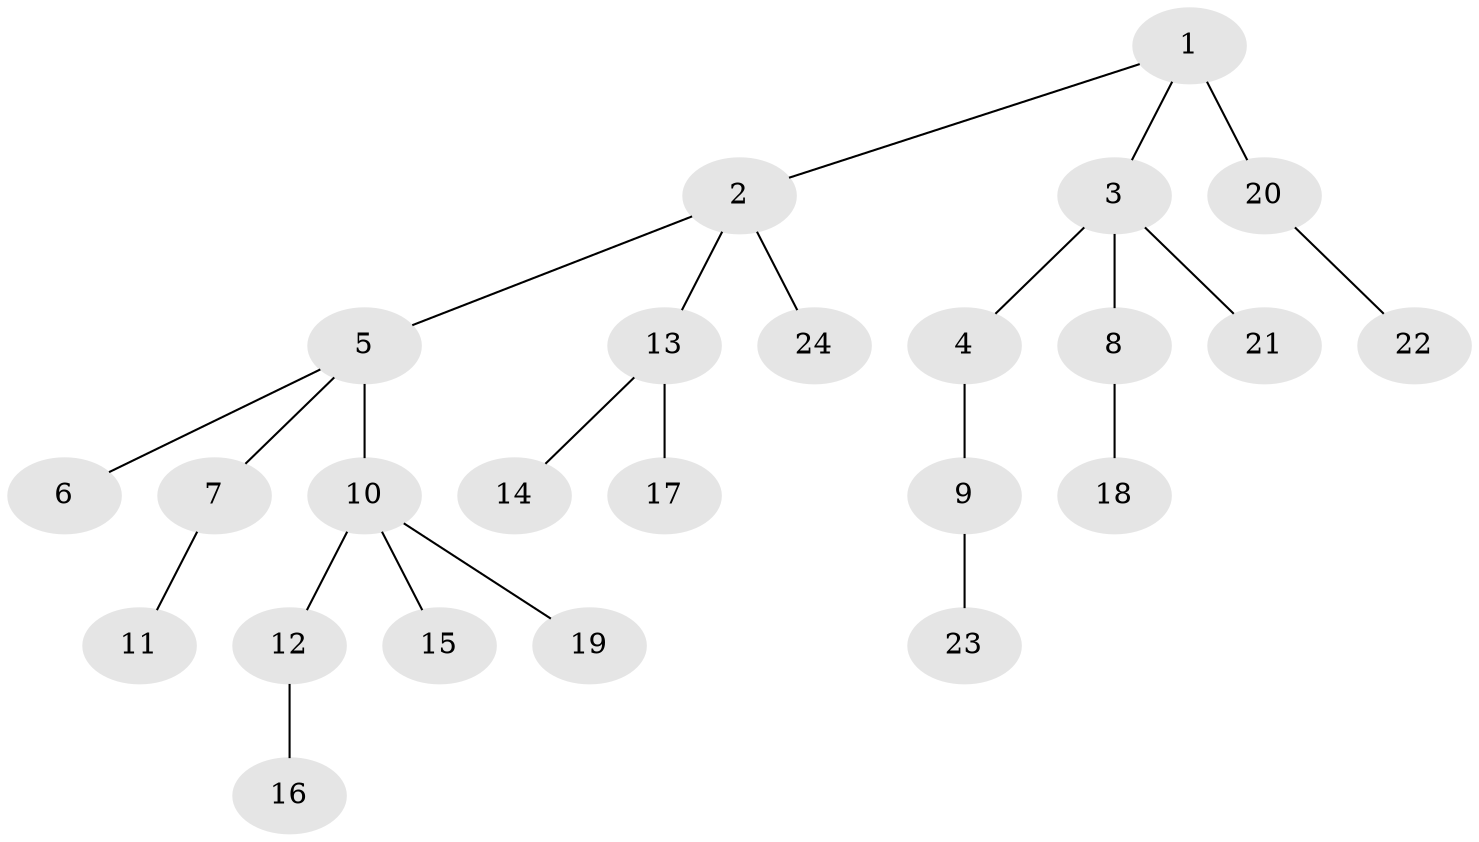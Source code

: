 // original degree distribution, {5: 0.038461538461538464, 7: 0.02564102564102564, 4: 0.02564102564102564, 3: 0.19230769230769232, 2: 0.14102564102564102, 1: 0.5641025641025641, 6: 0.01282051282051282}
// Generated by graph-tools (version 1.1) at 2025/51/03/04/25 22:51:49]
// undirected, 24 vertices, 23 edges
graph export_dot {
  node [color=gray90,style=filled];
  1;
  2;
  3;
  4;
  5;
  6;
  7;
  8;
  9;
  10;
  11;
  12;
  13;
  14;
  15;
  16;
  17;
  18;
  19;
  20;
  21;
  22;
  23;
  24;
  1 -- 2 [weight=1.0];
  1 -- 3 [weight=1.0];
  1 -- 20 [weight=2.0];
  2 -- 5 [weight=1.0];
  2 -- 13 [weight=1.0];
  2 -- 24 [weight=1.0];
  3 -- 4 [weight=1.0];
  3 -- 8 [weight=1.0];
  3 -- 21 [weight=1.0];
  4 -- 9 [weight=1.0];
  5 -- 6 [weight=1.0];
  5 -- 7 [weight=1.0];
  5 -- 10 [weight=3.0];
  7 -- 11 [weight=1.0];
  8 -- 18 [weight=1.0];
  9 -- 23 [weight=1.0];
  10 -- 12 [weight=1.0];
  10 -- 15 [weight=1.0];
  10 -- 19 [weight=1.0];
  12 -- 16 [weight=1.0];
  13 -- 14 [weight=1.0];
  13 -- 17 [weight=4.0];
  20 -- 22 [weight=1.0];
}
